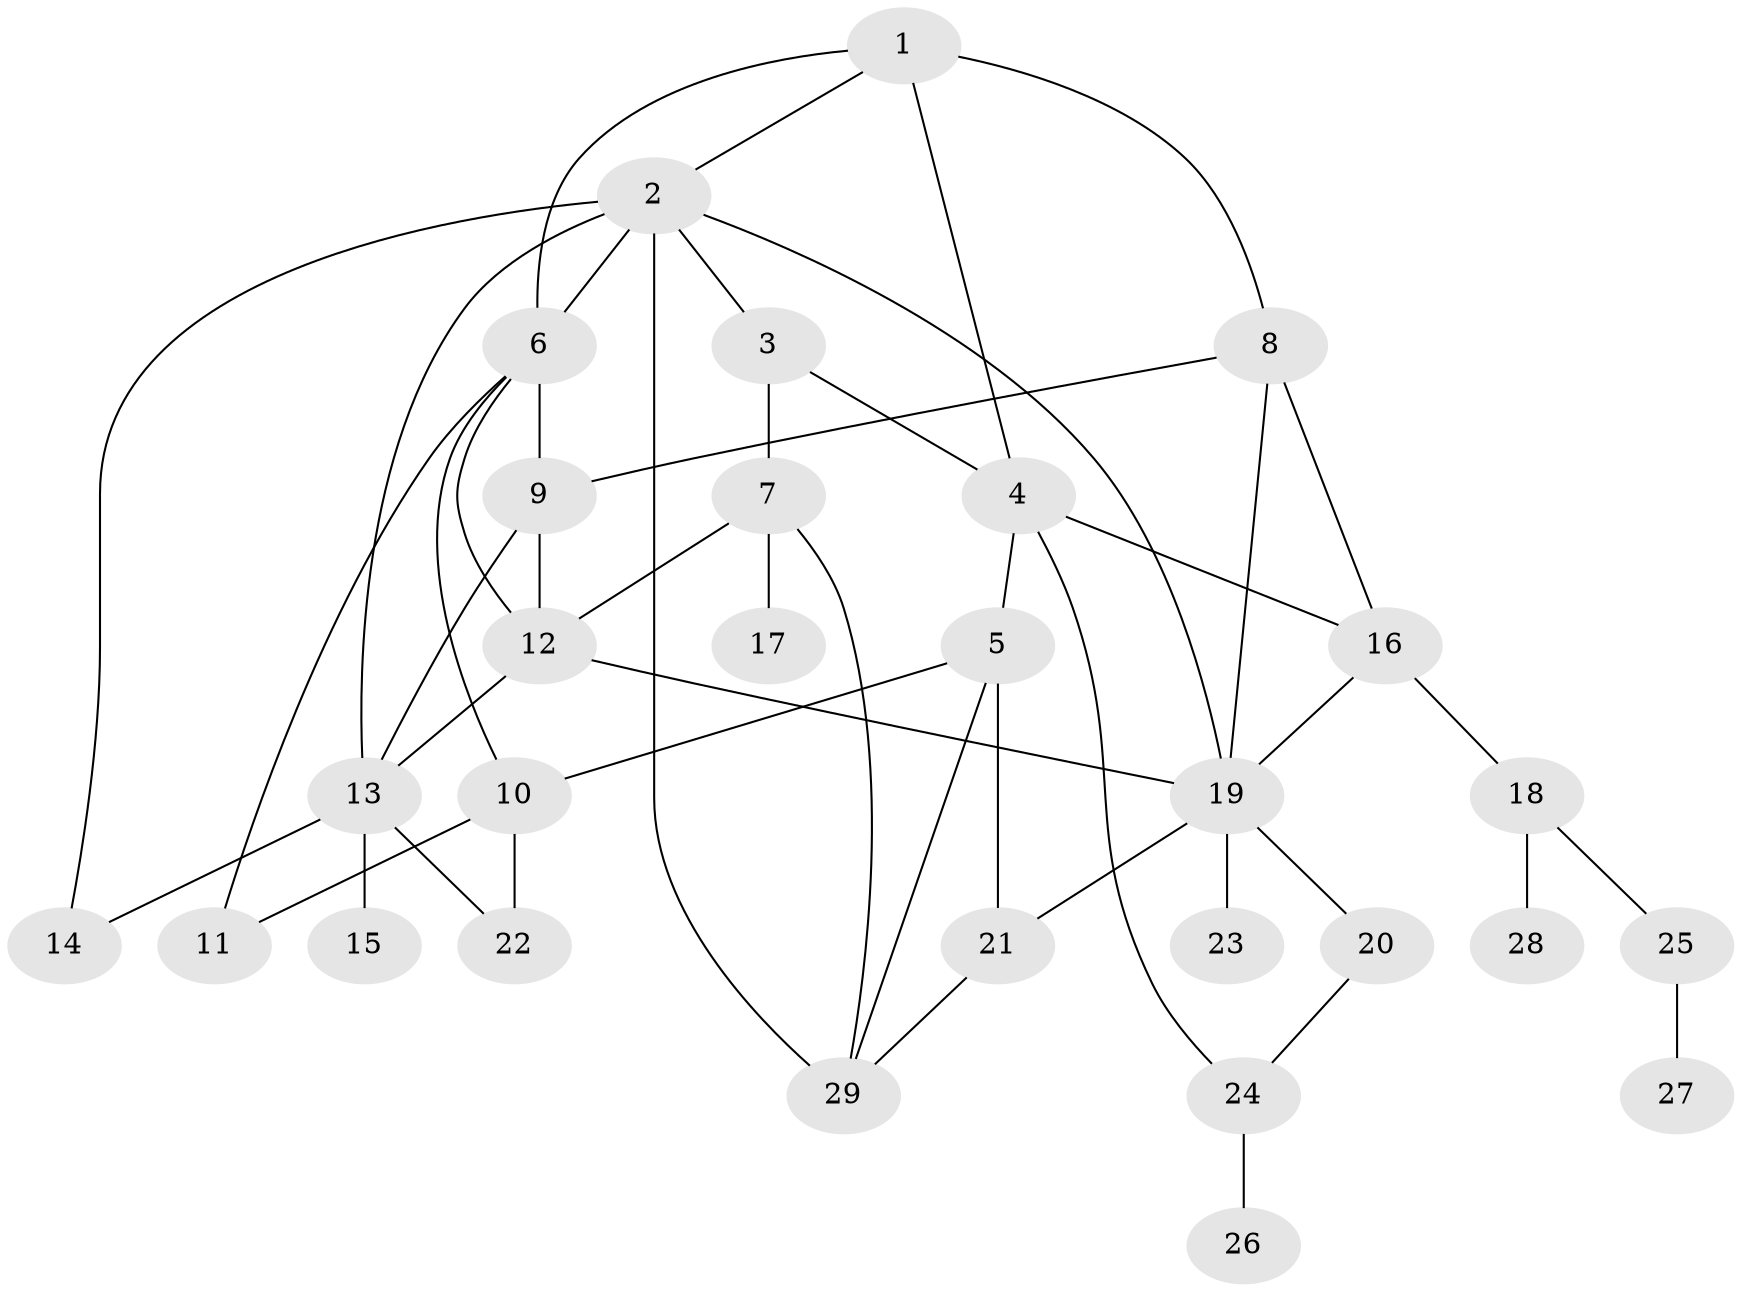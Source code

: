 // original degree distribution, {4: 0.19298245614035087, 7: 0.017543859649122806, 3: 0.22807017543859648, 6: 0.05263157894736842, 2: 0.3333333333333333, 5: 0.03508771929824561, 1: 0.14035087719298245}
// Generated by graph-tools (version 1.1) at 2025/34/03/09/25 02:34:07]
// undirected, 29 vertices, 48 edges
graph export_dot {
graph [start="1"]
  node [color=gray90,style=filled];
  1;
  2;
  3;
  4;
  5;
  6;
  7;
  8;
  9;
  10;
  11;
  12;
  13;
  14;
  15;
  16;
  17;
  18;
  19;
  20;
  21;
  22;
  23;
  24;
  25;
  26;
  27;
  28;
  29;
  1 -- 2 [weight=1.0];
  1 -- 4 [weight=1.0];
  1 -- 6 [weight=1.0];
  1 -- 8 [weight=1.0];
  2 -- 3 [weight=1.0];
  2 -- 6 [weight=1.0];
  2 -- 13 [weight=1.0];
  2 -- 14 [weight=1.0];
  2 -- 19 [weight=1.0];
  2 -- 29 [weight=1.0];
  3 -- 4 [weight=1.0];
  3 -- 7 [weight=1.0];
  4 -- 5 [weight=2.0];
  4 -- 16 [weight=1.0];
  4 -- 24 [weight=1.0];
  5 -- 10 [weight=1.0];
  5 -- 21 [weight=1.0];
  5 -- 29 [weight=1.0];
  6 -- 9 [weight=3.0];
  6 -- 10 [weight=2.0];
  6 -- 11 [weight=1.0];
  6 -- 12 [weight=1.0];
  7 -- 12 [weight=1.0];
  7 -- 17 [weight=1.0];
  7 -- 29 [weight=1.0];
  8 -- 9 [weight=1.0];
  8 -- 16 [weight=1.0];
  8 -- 19 [weight=1.0];
  9 -- 12 [weight=1.0];
  9 -- 13 [weight=1.0];
  10 -- 11 [weight=1.0];
  10 -- 22 [weight=1.0];
  12 -- 13 [weight=1.0];
  12 -- 19 [weight=1.0];
  13 -- 14 [weight=1.0];
  13 -- 15 [weight=2.0];
  13 -- 22 [weight=1.0];
  16 -- 18 [weight=1.0];
  16 -- 19 [weight=1.0];
  18 -- 25 [weight=1.0];
  18 -- 28 [weight=1.0];
  19 -- 20 [weight=1.0];
  19 -- 21 [weight=2.0];
  19 -- 23 [weight=1.0];
  20 -- 24 [weight=1.0];
  21 -- 29 [weight=1.0];
  24 -- 26 [weight=1.0];
  25 -- 27 [weight=1.0];
}
